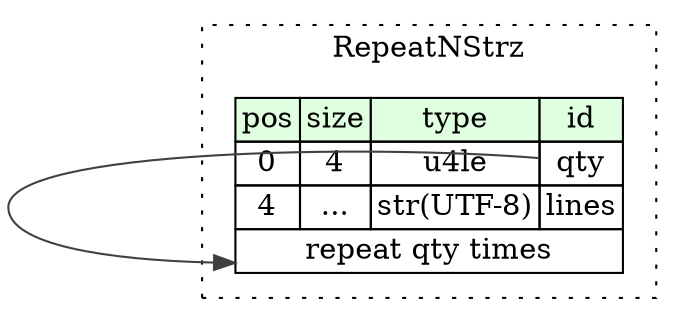 digraph {
	rankdir=LR;
	node [shape=plaintext];
	subgraph cluster__repeat_n_strz {
		label="RepeatNStrz";
		graph[style=dotted];

		repeat_n_strz__seq [label=<<TABLE BORDER="0" CELLBORDER="1" CELLSPACING="0">
			<TR><TD BGCOLOR="#E0FFE0">pos</TD><TD BGCOLOR="#E0FFE0">size</TD><TD BGCOLOR="#E0FFE0">type</TD><TD BGCOLOR="#E0FFE0">id</TD></TR>
			<TR><TD PORT="qty_pos">0</TD><TD PORT="qty_size">4</TD><TD>u4le</TD><TD PORT="qty_type">qty</TD></TR>
			<TR><TD PORT="lines_pos">4</TD><TD PORT="lines_size">...</TD><TD>str(UTF-8)</TD><TD PORT="lines_type">lines</TD></TR>
			<TR><TD COLSPAN="4" PORT="lines__repeat">repeat qty times</TD></TR>
		</TABLE>>];
	}
	repeat_n_strz__seq:qty_type -> repeat_n_strz__seq:lines__repeat [color="#404040"];
}
